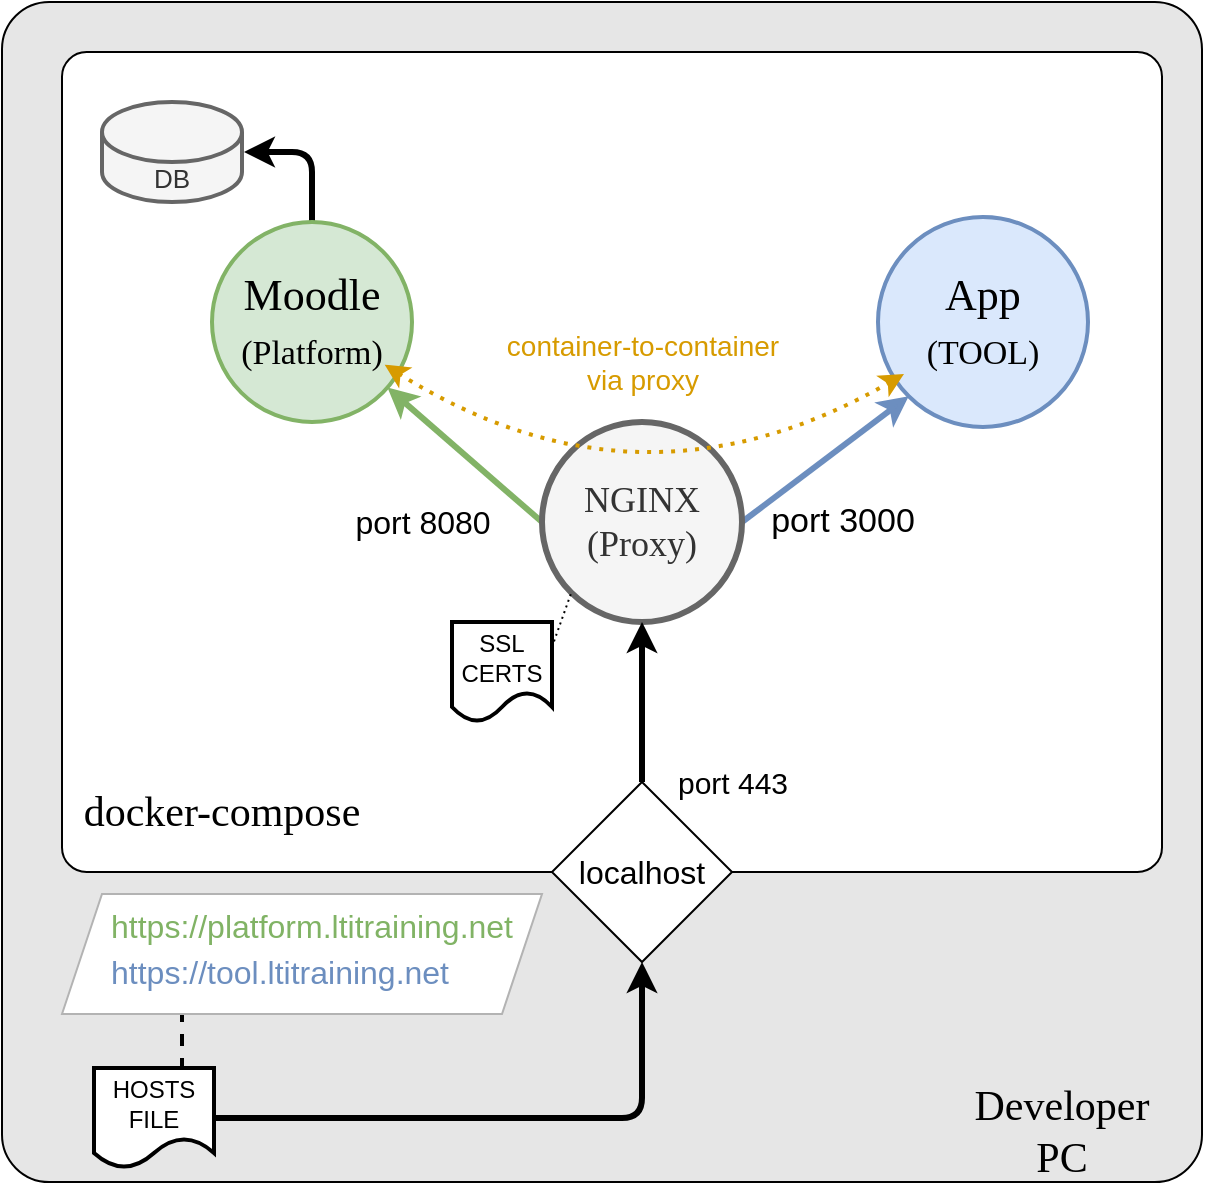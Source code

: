 <mxfile version="21.6.5" type="device">
  <diagram name="Page-1" id="5_oU2BgUVJMQt3fyWjNP">
    <mxGraphModel dx="1210" dy="879" grid="1" gridSize="10" guides="1" tooltips="1" connect="1" arrows="1" fold="1" page="1" pageScale="1" pageWidth="1920" pageHeight="1200" math="0" shadow="0">
      <root>
        <mxCell id="0" />
        <mxCell id="1" parent="0" />
        <mxCell id="LF_B3fCJAD1g6fdAmxXm-12" value="" style="rounded=1;whiteSpace=wrap;html=1;arcSize=4;fillColor=#E6E6E6;fontColor=#d79b00;" vertex="1" parent="1">
          <mxGeometry x="470" y="110" width="600" height="590" as="geometry" />
        </mxCell>
        <mxCell id="LF_B3fCJAD1g6fdAmxXm-1" value="" style="rounded=1;whiteSpace=wrap;html=1;arcSize=3;" vertex="1" parent="1">
          <mxGeometry x="500" y="135" width="550" height="410" as="geometry" />
        </mxCell>
        <mxCell id="LF_B3fCJAD1g6fdAmxXm-2" value="&lt;font style=&quot;font-size: 13px;&quot;&gt;DB&lt;/font&gt;" style="shape=cylinder3;whiteSpace=wrap;html=1;boundedLbl=1;backgroundOutline=1;size=15;strokeWidth=2;perimeterSpacing=1;fillColor=#f5f5f5;fontColor=#333333;strokeColor=#666666;" vertex="1" parent="1">
          <mxGeometry x="520" y="160" width="70" height="50" as="geometry" />
        </mxCell>
        <mxCell id="LF_B3fCJAD1g6fdAmxXm-6" style="edgeStyle=orthogonalEdgeStyle;rounded=1;orthogonalLoop=1;jettySize=auto;html=1;exitX=0.5;exitY=0;exitDx=0;exitDy=0;entryX=1;entryY=0.5;entryDx=0;entryDy=0;entryPerimeter=0;strokeWidth=3;" edge="1" parent="1" source="LF_B3fCJAD1g6fdAmxXm-3" target="LF_B3fCJAD1g6fdAmxXm-2">
          <mxGeometry relative="1" as="geometry" />
        </mxCell>
        <mxCell id="LF_B3fCJAD1g6fdAmxXm-3" value="Moodle&lt;br&gt;&lt;font style=&quot;font-size: 17px;&quot;&gt;(Platform)&lt;/font&gt;" style="ellipse;whiteSpace=wrap;html=1;aspect=fixed;fillColor=#d5e8d4;strokeColor=#82b366;fontFamily=Barlow Condensed;fontSource=https%3A%2F%2Ffonts.googleapis.com%2Fcss%3Ffamily%3DBarlow%2BCondensed;fontSize=22;strokeWidth=2;" vertex="1" parent="1">
          <mxGeometry x="575" y="220" width="100" height="100" as="geometry" />
        </mxCell>
        <mxCell id="LF_B3fCJAD1g6fdAmxXm-16" style="rounded=1;orthogonalLoop=1;jettySize=auto;html=1;exitX=0;exitY=0.5;exitDx=0;exitDy=0;strokeColor=#82b366;strokeWidth=3;fillColor=#d5e8d4;" edge="1" parent="1" source="LF_B3fCJAD1g6fdAmxXm-4" target="LF_B3fCJAD1g6fdAmxXm-3">
          <mxGeometry relative="1" as="geometry" />
        </mxCell>
        <mxCell id="LF_B3fCJAD1g6fdAmxXm-30" value="port 8080" style="edgeLabel;html=1;align=center;verticalAlign=middle;resizable=0;points=[];fontSize=16;" vertex="1" connectable="0" parent="LF_B3fCJAD1g6fdAmxXm-16">
          <mxGeometry y="-1" relative="1" as="geometry">
            <mxPoint x="-22" y="34" as="offset" />
          </mxGeometry>
        </mxCell>
        <mxCell id="LF_B3fCJAD1g6fdAmxXm-29" value="&lt;div style=&quot;font-family: Menlo, Monaco, &amp;quot;Courier New&amp;quot;, monospace; line-height: 18px;&quot;&gt;&lt;br&gt;&lt;/div&gt;" style="rounded=1;orthogonalLoop=1;jettySize=auto;html=1;exitX=1;exitY=0.5;exitDx=0;exitDy=0;fillColor=#dae8fc;strokeColor=#6c8ebf;entryX=0;entryY=1;entryDx=0;entryDy=0;strokeWidth=3;fontColor=#05a8ff;labelBackgroundColor=none;" edge="1" parent="1" source="LF_B3fCJAD1g6fdAmxXm-4" target="LF_B3fCJAD1g6fdAmxXm-13">
          <mxGeometry x="-0.478" y="107" relative="1" as="geometry">
            <mxPoint as="offset" />
          </mxGeometry>
        </mxCell>
        <mxCell id="LF_B3fCJAD1g6fdAmxXm-37" value="port 3000" style="edgeLabel;html=1;align=center;verticalAlign=middle;resizable=0;points=[];fontSize=17;labelBackgroundColor=none;" vertex="1" connectable="0" parent="LF_B3fCJAD1g6fdAmxXm-29">
          <mxGeometry x="-0.16" y="2" relative="1" as="geometry">
            <mxPoint x="16" y="28" as="offset" />
          </mxGeometry>
        </mxCell>
        <mxCell id="LF_B3fCJAD1g6fdAmxXm-4" value="&lt;font style=&quot;font-size: 18px;&quot; data-font-src=&quot;https://fonts.googleapis.com/css?family=Barlow+Condensed&quot; face=&quot;Barlow Condensed&quot;&gt;NGINX&lt;br&gt;(Proxy)&lt;/font&gt;&lt;br&gt;" style="ellipse;whiteSpace=wrap;html=1;aspect=fixed;fillColor=#f5f5f5;fontColor=#333333;strokeColor=#666666;strokeWidth=3;" vertex="1" parent="1">
          <mxGeometry x="740" y="320" width="100" height="100" as="geometry" />
        </mxCell>
        <mxCell id="LF_B3fCJAD1g6fdAmxXm-15" style="rounded=1;orthogonalLoop=1;jettySize=auto;html=1;exitX=0.5;exitY=0;exitDx=0;exitDy=0;strokeWidth=3;" edge="1" parent="1" source="LF_B3fCJAD1g6fdAmxXm-8" target="LF_B3fCJAD1g6fdAmxXm-4">
          <mxGeometry relative="1" as="geometry" />
        </mxCell>
        <mxCell id="LF_B3fCJAD1g6fdAmxXm-28" value="port 443" style="edgeLabel;html=1;align=center;verticalAlign=middle;resizable=0;points=[];fontSize=15;labelBackgroundColor=none;" vertex="1" connectable="0" parent="LF_B3fCJAD1g6fdAmxXm-15">
          <mxGeometry x="-0.575" y="-1" relative="1" as="geometry">
            <mxPoint x="44" y="17" as="offset" />
          </mxGeometry>
        </mxCell>
        <mxCell id="LF_B3fCJAD1g6fdAmxXm-8" value="&lt;font style=&quot;font-size: 16px;&quot;&gt;localhost&lt;/font&gt;" style="rhombus;whiteSpace=wrap;html=1;" vertex="1" parent="1">
          <mxGeometry x="745" y="500" width="90" height="90" as="geometry" />
        </mxCell>
        <mxCell id="LF_B3fCJAD1g6fdAmxXm-13" value="App&lt;br style=&quot;font-size: 22px;&quot;&gt;&lt;font style=&quot;font-size: 17px;&quot;&gt;(TOOL)&lt;/font&gt;" style="ellipse;whiteSpace=wrap;html=1;aspect=fixed;fillColor=#dae8fc;strokeColor=#6c8ebf;fontFamily=Barlow Condensed;fontSource=https%3A%2F%2Ffonts.googleapis.com%2Fcss%3Ffamily%3DBarlow%2BCondensed;fontSize=22;strokeWidth=2;" vertex="1" parent="1">
          <mxGeometry x="908" y="217.5" width="105" height="105" as="geometry" />
        </mxCell>
        <mxCell id="LF_B3fCJAD1g6fdAmxXm-38" style="rounded=0;orthogonalLoop=1;jettySize=auto;html=1;exitX=1;exitY=0.25;exitDx=0;exitDy=0;entryX=0;entryY=1;entryDx=0;entryDy=0;endArrow=none;endFill=0;dashed=1;dashPattern=1 2;" edge="1" parent="1" source="LF_B3fCJAD1g6fdAmxXm-18" target="LF_B3fCJAD1g6fdAmxXm-4">
          <mxGeometry relative="1" as="geometry" />
        </mxCell>
        <mxCell id="LF_B3fCJAD1g6fdAmxXm-18" value="SSL&lt;br&gt;CERTS" style="shape=document;whiteSpace=wrap;html=1;boundedLbl=1;strokeWidth=2;" vertex="1" parent="1">
          <mxGeometry x="695" y="420" width="50" height="50" as="geometry" />
        </mxCell>
        <mxCell id="LF_B3fCJAD1g6fdAmxXm-22" style="edgeStyle=orthogonalEdgeStyle;rounded=1;orthogonalLoop=1;jettySize=auto;html=1;strokeWidth=3;" edge="1" parent="1" source="LF_B3fCJAD1g6fdAmxXm-21" target="LF_B3fCJAD1g6fdAmxXm-8">
          <mxGeometry relative="1" as="geometry" />
        </mxCell>
        <mxCell id="LF_B3fCJAD1g6fdAmxXm-36" style="edgeStyle=orthogonalEdgeStyle;rounded=0;orthogonalLoop=1;jettySize=auto;html=1;exitX=0.75;exitY=0;exitDx=0;exitDy=0;endArrow=none;endFill=0;dashed=1;strokeWidth=2;" edge="1" parent="1" source="LF_B3fCJAD1g6fdAmxXm-21">
          <mxGeometry relative="1" as="geometry">
            <mxPoint x="560" y="610" as="targetPoint" />
          </mxGeometry>
        </mxCell>
        <mxCell id="LF_B3fCJAD1g6fdAmxXm-21" value="HOSTS&lt;br&gt;FILE" style="shape=document;whiteSpace=wrap;html=1;boundedLbl=1;strokeWidth=2;" vertex="1" parent="1">
          <mxGeometry x="516" y="643" width="60" height="50" as="geometry" />
        </mxCell>
        <mxCell id="LF_B3fCJAD1g6fdAmxXm-25" value="&lt;font style=&quot;font-size: 21px;&quot;&gt;docker-compose&lt;/font&gt;" style="text;html=1;strokeColor=none;fillColor=none;align=center;verticalAlign=middle;whiteSpace=wrap;rounded=0;fontFamily=Barlow Condensed;fontSource=https%3A%2F%2Ffonts.googleapis.com%2Fcss%3Ffamily%3DBarlow%2BCondensed;" vertex="1" parent="1">
          <mxGeometry x="505" y="500" width="150" height="30" as="geometry" />
        </mxCell>
        <mxCell id="LF_B3fCJAD1g6fdAmxXm-32" value="&lt;span style=&quot;font-size: 21px;&quot;&gt;Developer PC&lt;/span&gt;" style="text;html=1;strokeColor=none;fillColor=none;align=center;verticalAlign=middle;whiteSpace=wrap;rounded=0;fontFamily=Barlow Condensed;fontSource=https%3A%2F%2Ffonts.googleapis.com%2Fcss%3Ffamily%3DBarlow%2BCondensed;" vertex="1" parent="1">
          <mxGeometry x="950" y="660" width="100" height="30" as="geometry" />
        </mxCell>
        <mxCell id="LF_B3fCJAD1g6fdAmxXm-35" value="" style="shape=parallelogram;perimeter=parallelogramPerimeter;whiteSpace=wrap;html=1;fixedSize=1;strokeColor=#B3B3B3;" vertex="1" parent="1">
          <mxGeometry x="500" y="556" width="240" height="60" as="geometry" />
        </mxCell>
        <mxCell id="LF_B3fCJAD1g6fdAmxXm-19" value="https://platform.ltitraining.net" style="text;html=1;strokeColor=none;fillColor=none;align=center;verticalAlign=middle;whiteSpace=wrap;rounded=0;fontSize=16;fontColor=#81b365;" vertex="1" parent="1">
          <mxGeometry x="595" y="557" width="60" height="30" as="geometry" />
        </mxCell>
        <mxCell id="LF_B3fCJAD1g6fdAmxXm-20" value="&lt;font style=&quot;font-size: 16px;&quot;&gt;https://tool.ltitraining.net&lt;/font&gt;" style="text;html=1;strokeColor=none;fillColor=none;align=center;verticalAlign=middle;whiteSpace=wrap;rounded=0;fontColor=#6c8ebf;" vertex="1" parent="1">
          <mxGeometry x="579" y="580" width="60" height="30" as="geometry" />
        </mxCell>
        <mxCell id="LF_B3fCJAD1g6fdAmxXm-39" value="" style="endArrow=classic;startArrow=classic;html=1;curved=1;exitX=1;exitY=1;exitDx=0;exitDy=0;dashed=1;dashPattern=1 2;fillColor=#ffe6cc;strokeColor=#d79b00;strokeWidth=2;" edge="1" parent="1">
          <mxGeometry width="50" height="50" relative="1" as="geometry">
            <mxPoint x="661.355" y="291.355" as="sourcePoint" />
            <mxPoint x="921" y="296" as="targetPoint" />
            <Array as="points">
              <mxPoint x="789.5" y="372.06" />
            </Array>
          </mxGeometry>
        </mxCell>
        <mxCell id="LF_B3fCJAD1g6fdAmxXm-40" value="&lt;font style=&quot;font-size: 14px;&quot;&gt;container-to-container&lt;br&gt;via proxy&lt;/font&gt;" style="edgeLabel;html=1;align=center;verticalAlign=middle;resizable=0;points=[];fontColor=#d79b00;" vertex="1" connectable="0" parent="LF_B3fCJAD1g6fdAmxXm-39">
          <mxGeometry x="0.568" y="7" relative="1" as="geometry">
            <mxPoint x="-71" y="-33" as="offset" />
          </mxGeometry>
        </mxCell>
      </root>
    </mxGraphModel>
  </diagram>
</mxfile>
